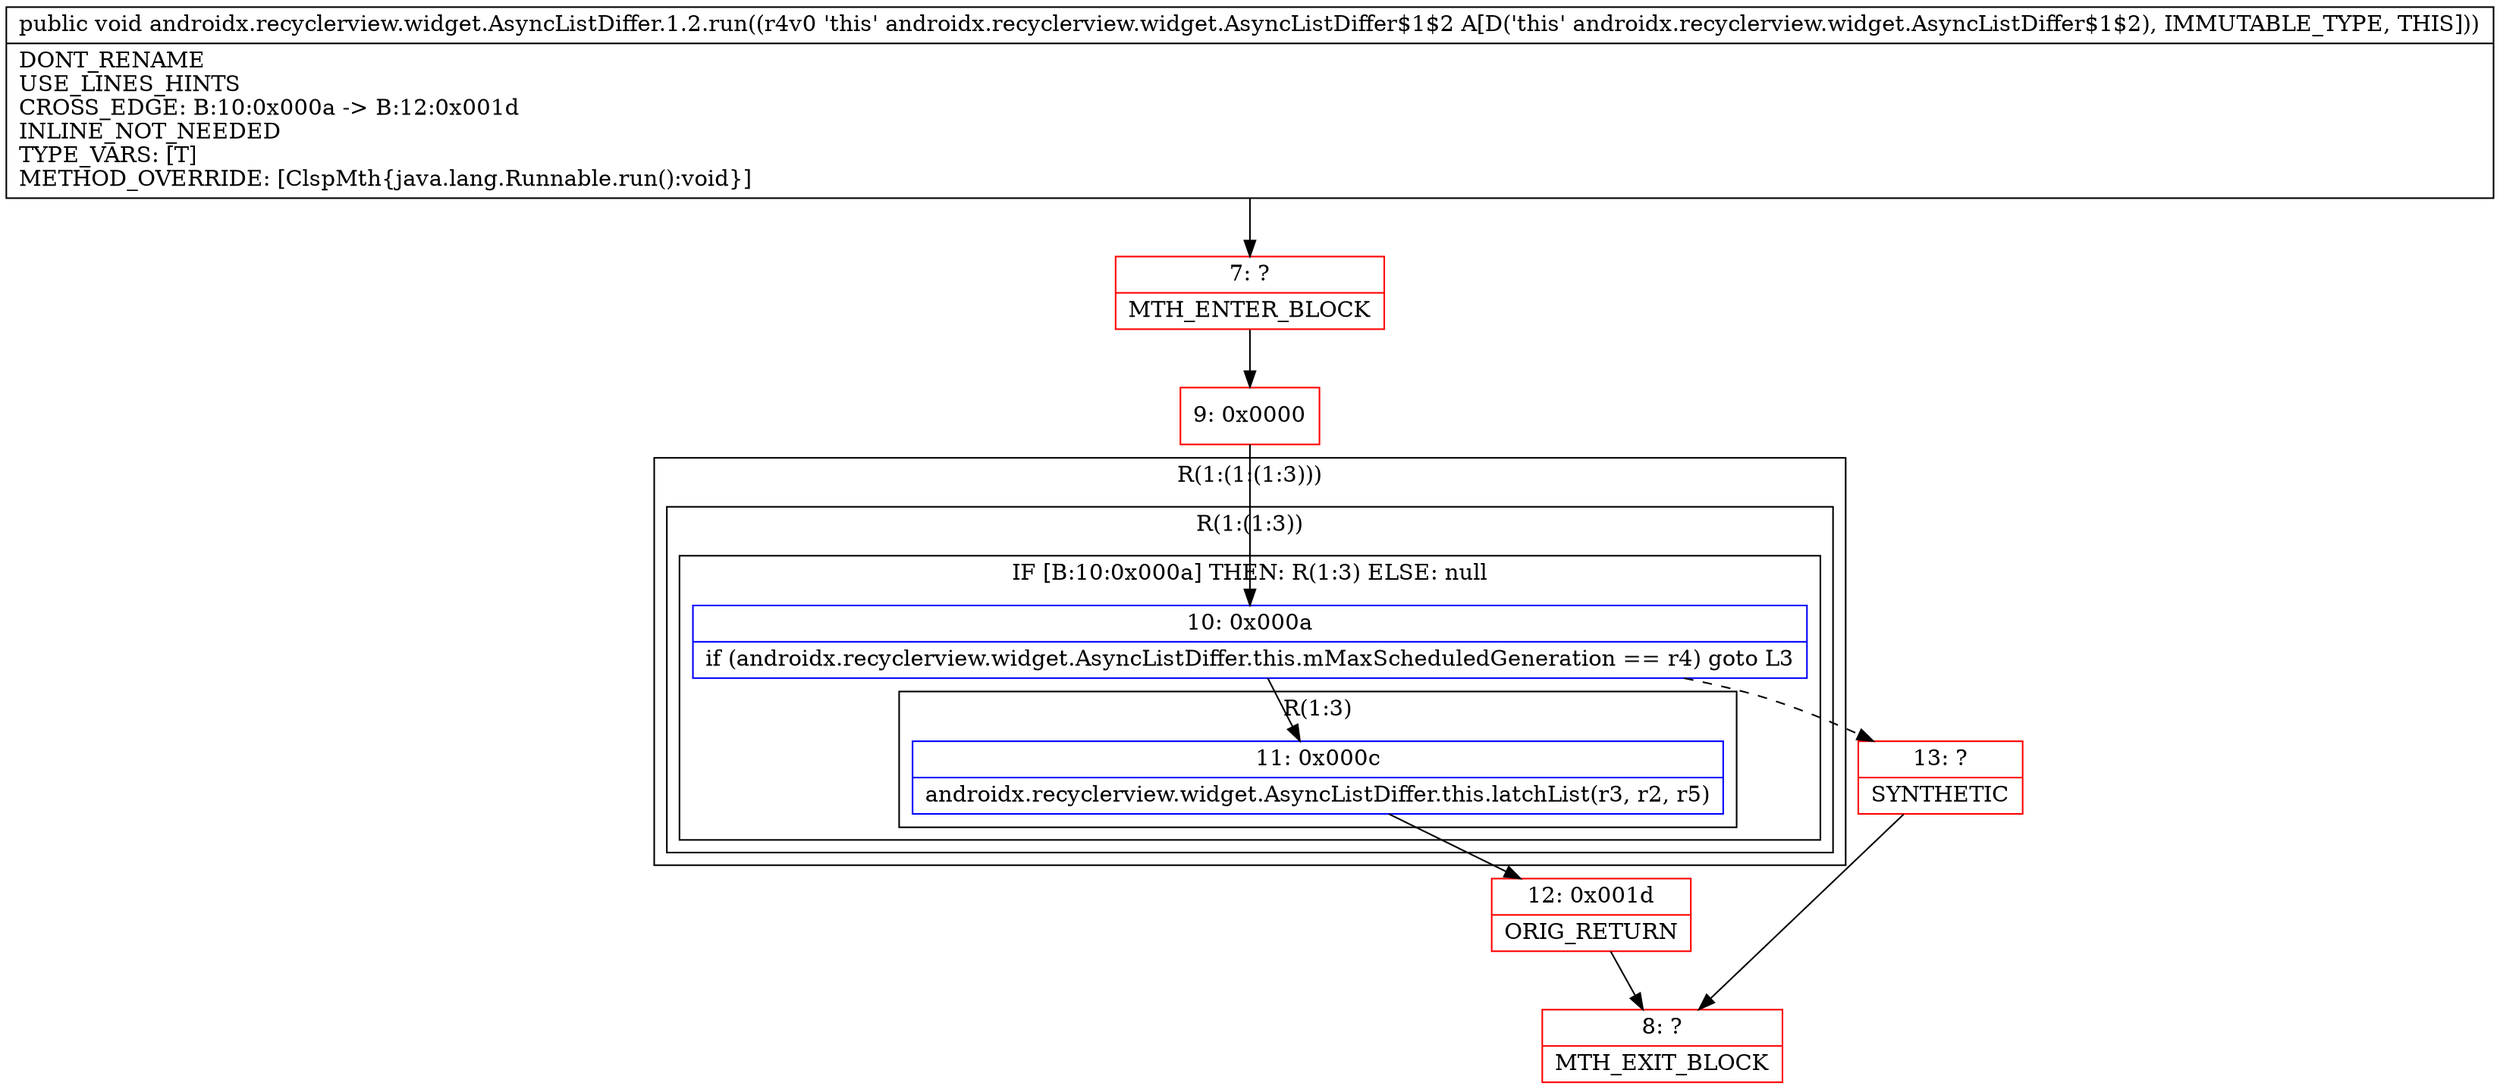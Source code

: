 digraph "CFG forandroidx.recyclerview.widget.AsyncListDiffer.1.2.run()V" {
subgraph cluster_Region_1462998501 {
label = "R(1:(1:(1:3)))";
node [shape=record,color=blue];
subgraph cluster_Region_42492740 {
label = "R(1:(1:3))";
node [shape=record,color=blue];
subgraph cluster_IfRegion_239157518 {
label = "IF [B:10:0x000a] THEN: R(1:3) ELSE: null";
node [shape=record,color=blue];
Node_10 [shape=record,label="{10\:\ 0x000a|if (androidx.recyclerview.widget.AsyncListDiffer.this.mMaxScheduledGeneration == r4) goto L3\l}"];
subgraph cluster_Region_912343226 {
label = "R(1:3)";
node [shape=record,color=blue];
Node_11 [shape=record,label="{11\:\ 0x000c|androidx.recyclerview.widget.AsyncListDiffer.this.latchList(r3, r2, r5)\l}"];
}
}
}
}
Node_7 [shape=record,color=red,label="{7\:\ ?|MTH_ENTER_BLOCK\l}"];
Node_9 [shape=record,color=red,label="{9\:\ 0x0000}"];
Node_12 [shape=record,color=red,label="{12\:\ 0x001d|ORIG_RETURN\l}"];
Node_8 [shape=record,color=red,label="{8\:\ ?|MTH_EXIT_BLOCK\l}"];
Node_13 [shape=record,color=red,label="{13\:\ ?|SYNTHETIC\l}"];
MethodNode[shape=record,label="{public void androidx.recyclerview.widget.AsyncListDiffer.1.2.run((r4v0 'this' androidx.recyclerview.widget.AsyncListDiffer$1$2 A[D('this' androidx.recyclerview.widget.AsyncListDiffer$1$2), IMMUTABLE_TYPE, THIS]))  | DONT_RENAME\lUSE_LINES_HINTS\lCROSS_EDGE: B:10:0x000a \-\> B:12:0x001d\lINLINE_NOT_NEEDED\lTYPE_VARS: [T]\lMETHOD_OVERRIDE: [ClspMth\{java.lang.Runnable.run():void\}]\l}"];
MethodNode -> Node_7;Node_10 -> Node_11;
Node_10 -> Node_13[style=dashed];
Node_11 -> Node_12;
Node_7 -> Node_9;
Node_9 -> Node_10;
Node_12 -> Node_8;
Node_13 -> Node_8;
}


